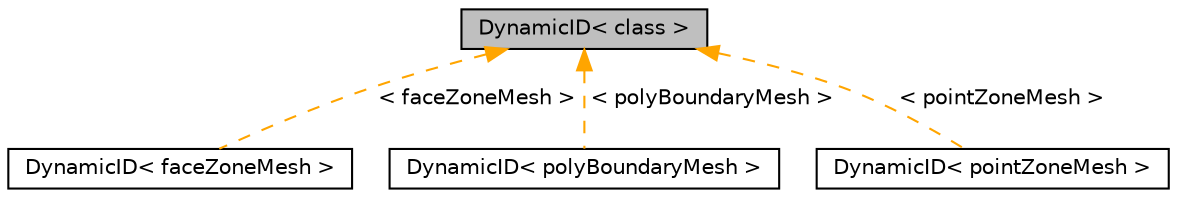 digraph "DynamicID&lt; class &gt;"
{
  bgcolor="transparent";
  edge [fontname="Helvetica",fontsize="10",labelfontname="Helvetica",labelfontsize="10"];
  node [fontname="Helvetica",fontsize="10",shape=record];
  Node1 [label="DynamicID\< class \>",height=0.2,width=0.4,color="black", fillcolor="grey75", style="filled" fontcolor="black"];
  Node1 -> Node2 [dir="back",color="orange",fontsize="10",style="dashed",label=" \< faceZoneMesh \>" ,fontname="Helvetica"];
  Node2 [label="DynamicID\< faceZoneMesh \>",height=0.2,width=0.4,color="black",URL="$classFoam_1_1DynamicID.html"];
  Node1 -> Node3 [dir="back",color="orange",fontsize="10",style="dashed",label=" \< polyBoundaryMesh \>" ,fontname="Helvetica"];
  Node3 [label="DynamicID\< polyBoundaryMesh \>",height=0.2,width=0.4,color="black",URL="$classFoam_1_1DynamicID.html"];
  Node1 -> Node4 [dir="back",color="orange",fontsize="10",style="dashed",label=" \< pointZoneMesh \>" ,fontname="Helvetica"];
  Node4 [label="DynamicID\< pointZoneMesh \>",height=0.2,width=0.4,color="black",URL="$classFoam_1_1DynamicID.html"];
}
